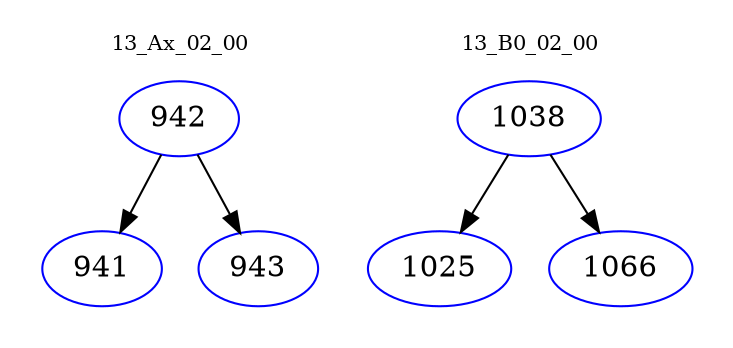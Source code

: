 digraph{
subgraph cluster_0 {
color = white
label = "13_Ax_02_00";
fontsize=10;
T0_942 [label="942", color="blue"]
T0_942 -> T0_941 [color="black"]
T0_941 [label="941", color="blue"]
T0_942 -> T0_943 [color="black"]
T0_943 [label="943", color="blue"]
}
subgraph cluster_1 {
color = white
label = "13_B0_02_00";
fontsize=10;
T1_1038 [label="1038", color="blue"]
T1_1038 -> T1_1025 [color="black"]
T1_1025 [label="1025", color="blue"]
T1_1038 -> T1_1066 [color="black"]
T1_1066 [label="1066", color="blue"]
}
}
